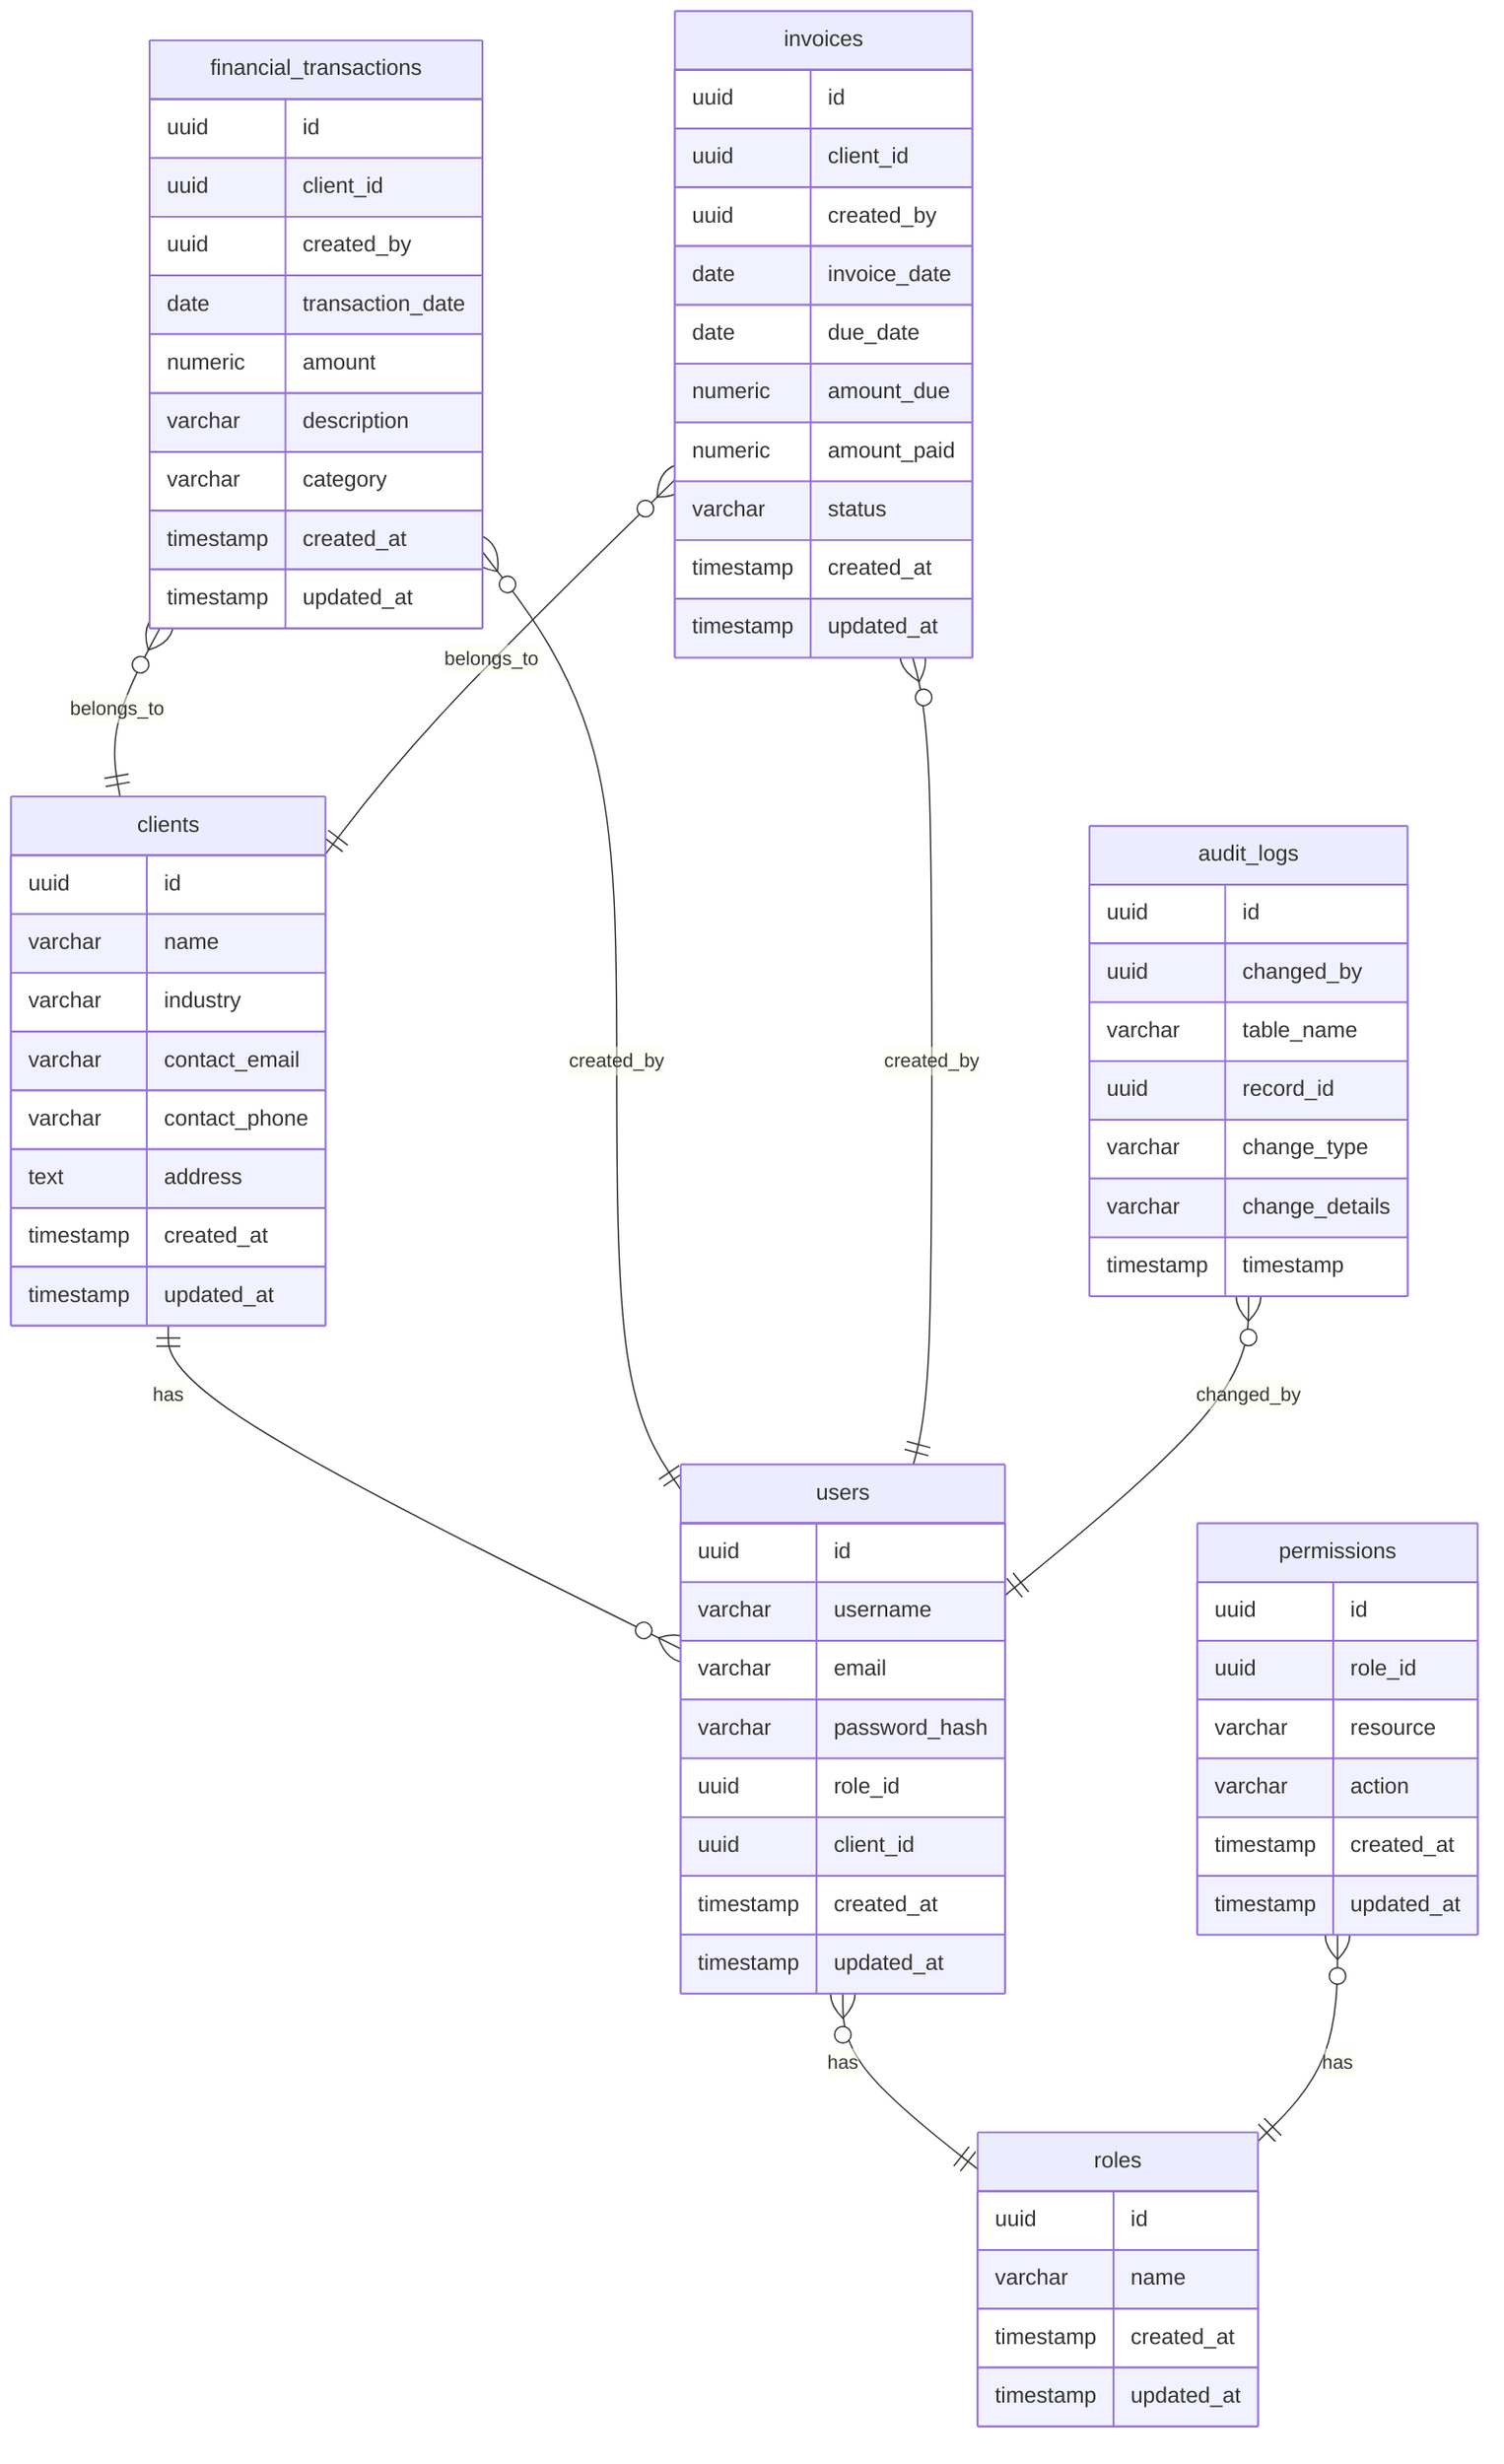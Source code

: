 erDiagram
    financial_transactions {
        uuid id
        uuid client_id
        uuid created_by
        date transaction_date
        numeric amount
        varchar description
        varchar category
        timestamp created_at
        timestamp updated_at
    }
    
    clients {
        uuid id
        varchar name
        varchar industry
        varchar contact_email
        varchar contact_phone
        text address
        timestamp created_at
        timestamp updated_at
    }
    
    users {
        uuid id
        varchar username
        varchar email
        varchar password_hash
        uuid role_id
        uuid client_id
        timestamp created_at
        timestamp updated_at
    }
    
    audit_logs {
        uuid id
        uuid changed_by
        varchar table_name
        uuid record_id
        varchar change_type
        varchar change_details
        timestamp timestamp
    }
    
    invoices {
        uuid id
        uuid client_id
        uuid created_by
        date invoice_date
        date due_date
        numeric amount_due
        numeric amount_paid
        varchar status
        timestamp created_at
        timestamp updated_at
    }
    
    permissions {
        uuid id
        uuid role_id
        varchar resource
        varchar action
        timestamp created_at
        timestamp updated_at
    }
    
    roles {
        uuid id
        varchar name
        timestamp created_at
        timestamp updated_at
    }
    
    clients ||--o{ users : has
    users }o--|| roles : has
    permissions }o--|| roles : has
    financial_transactions }o--|| clients : belongs_to
    financial_transactions }o--|| users : created_by
    invoices }o--|| clients : belongs_to
    invoices }o--|| users : created_by
    audit_logs }o--|| users : changed_by